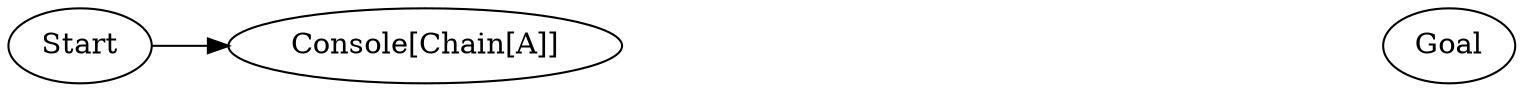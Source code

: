 digraph {
    rankdir=LR

    Start[class="extremity"]
    Goal[class="extremity"]

    Console[label="Console[Chain[A]]" class="start"]
    Chain[label="Chain[A]" style="invis"]
    A[class="goal" style="invis"]

    Console -> Chain[label="eval"  style="invis"]
    Chain -> A[label="evalChain" style="invis"]

    Start -> Console[class="start"]
    A -> Goal[class="goal"  style="invis"]
}
